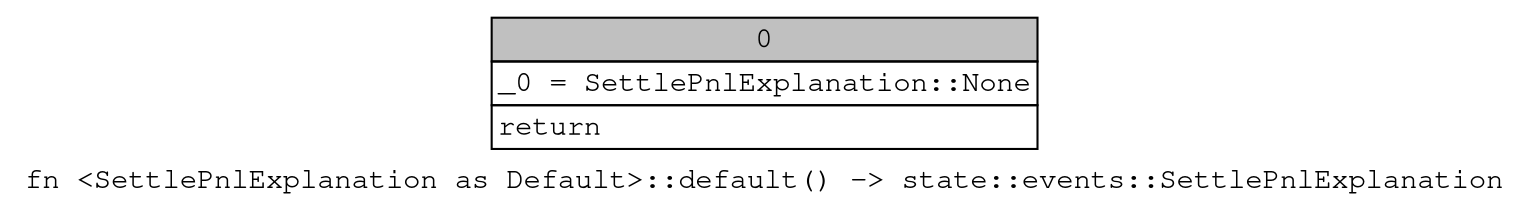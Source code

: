 digraph Mir_0_15901 {
    graph [fontname="Courier, monospace"];
    node [fontname="Courier, monospace"];
    edge [fontname="Courier, monospace"];
    label=<fn &lt;SettlePnlExplanation as Default&gt;::default() -&gt; state::events::SettlePnlExplanation<br align="left"/>>;
    bb0__0_15901 [shape="none", label=<<table border="0" cellborder="1" cellspacing="0"><tr><td bgcolor="gray" align="center" colspan="1">0</td></tr><tr><td align="left" balign="left">_0 = SettlePnlExplanation::None<br/></td></tr><tr><td align="left">return</td></tr></table>>];
}
